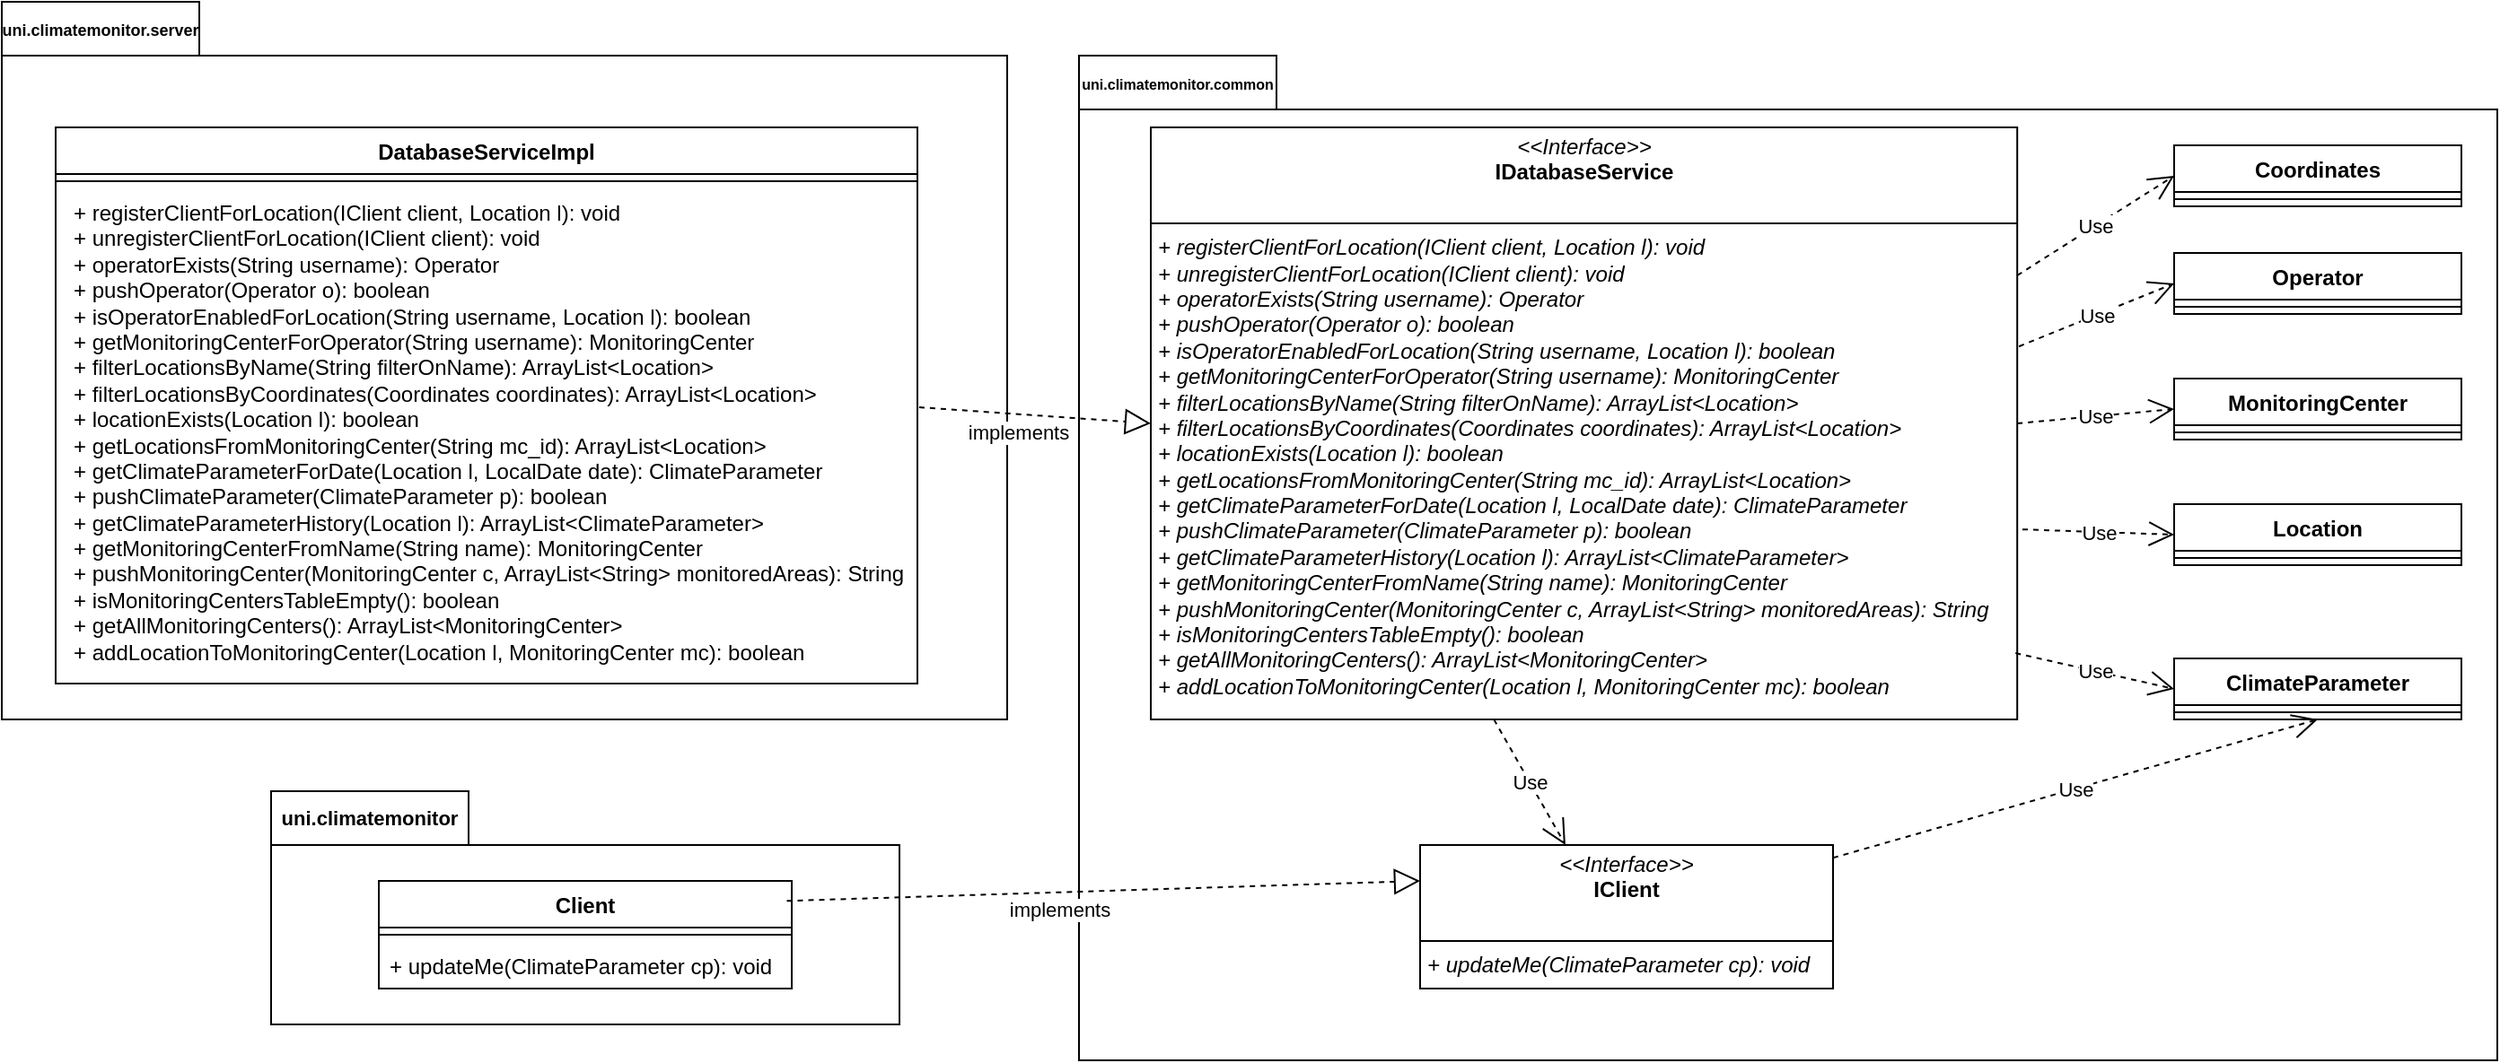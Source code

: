 <mxfile version="24.7.5">
  <diagram name="Pagina-1" id="iudTJHdZUR0WALGNm4tG">
    <mxGraphModel dx="2226" dy="878" grid="1" gridSize="10" guides="1" tooltips="1" connect="1" arrows="1" fold="1" page="1" pageScale="1" pageWidth="850" pageHeight="1100" math="0" shadow="0">
      <root>
        <mxCell id="0" />
        <mxCell id="1" parent="0" />
        <mxCell id="zIWtXSJmv5g0xzUhmJKU-38" value="&lt;font style=&quot;font-size: 11px;&quot;&gt;uni.climatemonitor&lt;/font&gt;" style="shape=folder;fontStyle=1;tabWidth=110;tabHeight=30;tabPosition=left;html=1;boundedLbl=1;labelInHeader=1;container=1;collapsible=0;whiteSpace=wrap;" vertex="1" parent="1">
          <mxGeometry x="-430" y="450" width="350" height="130" as="geometry" />
        </mxCell>
        <mxCell id="zIWtXSJmv5g0xzUhmJKU-39" value="" style="html=1;strokeColor=none;resizeWidth=1;resizeHeight=1;fillColor=none;part=1;connectable=0;allowArrows=0;deletable=0;whiteSpace=wrap;" vertex="1" parent="zIWtXSJmv5g0xzUhmJKU-38">
          <mxGeometry width="350" height="91" relative="1" as="geometry">
            <mxPoint y="30" as="offset" />
          </mxGeometry>
        </mxCell>
        <mxCell id="zIWtXSJmv5g0xzUhmJKU-3" value="Client" style="swimlane;fontStyle=1;align=center;verticalAlign=top;childLayout=stackLayout;horizontal=1;startSize=26;horizontalStack=0;resizeParent=1;resizeParentMax=0;resizeLast=0;collapsible=1;marginBottom=0;whiteSpace=wrap;html=1;" vertex="1" parent="zIWtXSJmv5g0xzUhmJKU-38">
          <mxGeometry x="60.001" y="50" width="230" height="60" as="geometry" />
        </mxCell>
        <mxCell id="zIWtXSJmv5g0xzUhmJKU-5" value="" style="line;strokeWidth=1;fillColor=none;align=left;verticalAlign=middle;spacingTop=-1;spacingLeft=3;spacingRight=3;rotatable=0;labelPosition=right;points=[];portConstraint=eastwest;strokeColor=inherit;" vertex="1" parent="zIWtXSJmv5g0xzUhmJKU-3">
          <mxGeometry y="26" width="230" height="8" as="geometry" />
        </mxCell>
        <mxCell id="zIWtXSJmv5g0xzUhmJKU-6" value="+ updateMe(ClimateParameter cp): void" style="text;strokeColor=none;fillColor=none;align=left;verticalAlign=top;spacingLeft=4;spacingRight=4;overflow=hidden;rotatable=0;points=[[0,0.5],[1,0.5]];portConstraint=eastwest;whiteSpace=wrap;html=1;" vertex="1" parent="zIWtXSJmv5g0xzUhmJKU-3">
          <mxGeometry y="34" width="230" height="26" as="geometry" />
        </mxCell>
        <mxCell id="zIWtXSJmv5g0xzUhmJKU-35" value="&lt;font style=&quot;font-size: 8px;&quot;&gt;uni.climatemonitor.common&lt;/font&gt;" style="shape=folder;fontStyle=1;tabWidth=110;tabHeight=30;tabPosition=left;html=1;boundedLbl=1;labelInHeader=1;container=1;collapsible=0;whiteSpace=wrap;" vertex="1" parent="1">
          <mxGeometry x="20" y="40" width="790" height="560" as="geometry" />
        </mxCell>
        <mxCell id="zIWtXSJmv5g0xzUhmJKU-36" value="" style="html=1;strokeColor=none;resizeWidth=1;resizeHeight=1;fillColor=none;part=1;connectable=0;allowArrows=0;deletable=0;whiteSpace=wrap;" vertex="1" parent="zIWtXSJmv5g0xzUhmJKU-35">
          <mxGeometry width="790.0" height="392" relative="1" as="geometry">
            <mxPoint y="30" as="offset" />
          </mxGeometry>
        </mxCell>
        <mxCell id="zIWtXSJmv5g0xzUhmJKU-33" value="&lt;font style=&quot;font-size: 9px;&quot;&gt;uni.climatemonitor.server&lt;/font&gt;" style="shape=folder;fontStyle=1;tabWidth=110;tabHeight=30;tabPosition=left;html=1;boundedLbl=1;labelInHeader=1;container=1;collapsible=0;whiteSpace=wrap;" vertex="1" parent="1">
          <mxGeometry x="-580" y="10" width="560" height="400" as="geometry" />
        </mxCell>
        <mxCell id="zIWtXSJmv5g0xzUhmJKU-34" value="" style="html=1;strokeColor=none;resizeWidth=1;resizeHeight=1;fillColor=none;part=1;connectable=0;allowArrows=0;deletable=0;whiteSpace=wrap;" vertex="1" parent="zIWtXSJmv5g0xzUhmJKU-33">
          <mxGeometry width="560" height="280" relative="1" as="geometry">
            <mxPoint y="30" as="offset" />
          </mxGeometry>
        </mxCell>
        <mxCell id="zIWtXSJmv5g0xzUhmJKU-1" value="&lt;p style=&quot;margin:0px;margin-top:4px;text-align:center;&quot;&gt;&lt;font style=&quot;font-size: 12px;&quot; face=&quot;Helvetica&quot;&gt;&lt;i&gt;&amp;lt;&amp;lt;Interface&amp;gt;&amp;gt;&lt;/i&gt;&lt;br&gt;&lt;b&gt;IDatabaseService&lt;/b&gt;&lt;/font&gt;&lt;/p&gt;&lt;font style=&quot;font-size: 12px;&quot;&gt;&lt;br&gt;&lt;/font&gt;&lt;hr size=&quot;1&quot; style=&quot;border-style:solid;&quot;&gt;&lt;p style=&quot;margin:0px;margin-left:4px;&quot;&gt;&lt;font style=&quot;font-size: 12px;&quot;&gt;&lt;i&gt;+&amp;nbsp;&lt;span style=&quot;white-space: pre;&quot;&gt;registerClientForLocation&lt;/span&gt;&lt;span style=&quot;white-space: pre;&quot;&gt;(&lt;/span&gt;&lt;span style=&quot;white-space: pre;&quot;&gt;IClient&lt;/span&gt;&lt;span style=&quot;white-space: pre;&quot;&gt; &lt;/span&gt;&lt;span style=&quot;white-space: pre;&quot;&gt;client&lt;/span&gt;&lt;span style=&quot;white-space: pre;&quot;&gt;, &lt;/span&gt;&lt;span style=&quot;white-space: pre;&quot;&gt;Location&lt;/span&gt;&lt;span style=&quot;white-space: pre;&quot;&gt; &lt;/span&gt;&lt;span style=&quot;white-space: pre;&quot;&gt;l&lt;/span&gt;&lt;span style=&quot;white-space: pre;&quot;&gt;): &lt;/span&gt;&lt;span style=&quot;white-space: pre;&quot;&gt;void&lt;/span&gt;&lt;span style=&quot;white-space: pre;&quot;&gt; &lt;/span&gt;&lt;/i&gt;&lt;/font&gt;&lt;/p&gt;&lt;p style=&quot;margin:0px;margin-left:4px;&quot;&gt;&lt;font style=&quot;font-size: 12px;&quot;&gt;&lt;i&gt;+ unregisterClientForLocation(IClient client): void&lt;br&gt;+ operatorExists(String username): Operator&lt;br&gt;+ pushOperator(Operator o): boolean&lt;br&gt;+ isOperatorEnabledForLocation(String username, Location l): boolean&lt;br&gt;+ getMonitoringCenterForOperator(String username): MonitoringCenter&lt;br&gt;+ filterLocationsByName(String filterOnName): ArrayList&amp;lt;Location&amp;gt;&lt;br&gt;+ filterLocationsByCoordinates(Coordinates coordinates): ArrayList&amp;lt;Location&amp;gt;&lt;br&gt;+ locationExists(Location l): boolean&lt;br&gt;+ getLocationsFromMonitoringCenter(String mc_id): ArrayList&amp;lt;Location&amp;gt;&lt;br&gt;+ getClimateParameterForDate(Location l, LocalDate date): ClimateParameter&lt;br&gt;+ pushClimateParameter(ClimateParameter p): boolean&lt;br&gt;+ getClimateParameterHistory(Location l): ArrayList&amp;lt;ClimateParameter&amp;gt;&lt;br&gt;+ getMonitoringCenterFromName(String name): MonitoringCenter&lt;br&gt;+ pushMonitoringCenter(MonitoringCenter c, ArrayList&amp;lt;String&amp;gt; monitoredAreas): String&lt;br&gt;+ isMonitoringCentersTableEmpty(): boolean&lt;br&gt;+ getAllMonitoringCenters(): ArrayList&amp;lt;MonitoringCenter&amp;gt;&lt;br&gt;+ addLocationToMonitoringCenter(Location l, MonitoringCenter mc): boolean&lt;/i&gt;&lt;/font&gt;&lt;br&gt;&lt;/p&gt;" style="verticalAlign=top;align=left;overflow=fill;html=1;whiteSpace=wrap;" vertex="1" parent="1">
          <mxGeometry x="60" y="80" width="482.6" height="330" as="geometry" />
        </mxCell>
        <mxCell id="zIWtXSJmv5g0xzUhmJKU-2" value="&lt;p style=&quot;margin:0px;margin-top:4px;text-align:center;&quot;&gt;&lt;font style=&quot;font-size: 12px;&quot; face=&quot;Helvetica&quot;&gt;&lt;i&gt;&amp;lt;&amp;lt;Interface&amp;gt;&amp;gt;&lt;/i&gt;&lt;br&gt;&lt;b&gt;IClient&lt;/b&gt;&lt;/font&gt;&lt;/p&gt;&lt;font style=&quot;font-size: 12px;&quot;&gt;&lt;br&gt;&lt;/font&gt;&lt;hr size=&quot;1&quot; style=&quot;border-style:solid;&quot;&gt;&lt;p style=&quot;margin:0px;margin-left:4px;&quot;&gt;&lt;font style=&quot;font-size: 12px;&quot;&gt;&lt;i&gt;+&amp;nbsp;updateMe(ClimateParameter cp): void&lt;/i&gt;&lt;/font&gt;&lt;/p&gt;" style="verticalAlign=top;align=left;overflow=fill;html=1;whiteSpace=wrap;" vertex="1" parent="1">
          <mxGeometry x="210" y="480" width="230" height="80" as="geometry" />
        </mxCell>
        <mxCell id="zIWtXSJmv5g0xzUhmJKU-7" value="" style="endArrow=block;dashed=1;endFill=0;endSize=12;html=1;rounded=0;exitX=0.988;exitY=0.186;exitDx=0;exitDy=0;exitPerimeter=0;entryX=0;entryY=0.25;entryDx=0;entryDy=0;" edge="1" parent="1" source="zIWtXSJmv5g0xzUhmJKU-3" target="zIWtXSJmv5g0xzUhmJKU-2">
          <mxGeometry width="160" relative="1" as="geometry">
            <mxPoint x="230" y="670" as="sourcePoint" />
            <mxPoint x="390" y="670" as="targetPoint" />
          </mxGeometry>
        </mxCell>
        <mxCell id="zIWtXSJmv5g0xzUhmJKU-8" value="implements" style="edgeLabel;html=1;align=center;verticalAlign=top;resizable=0;points=[];" vertex="1" connectable="0" parent="zIWtXSJmv5g0xzUhmJKU-7">
          <mxGeometry x="-0.144" y="-4" relative="1" as="geometry">
            <mxPoint y="-7" as="offset" />
          </mxGeometry>
        </mxCell>
        <mxCell id="zIWtXSJmv5g0xzUhmJKU-9" value="Operator" style="swimlane;fontStyle=1;align=center;verticalAlign=top;childLayout=stackLayout;horizontal=1;startSize=26;horizontalStack=0;resizeParent=1;resizeParentMax=0;resizeLast=0;collapsible=1;marginBottom=0;whiteSpace=wrap;html=1;" vertex="1" parent="1">
          <mxGeometry x="630" y="150" width="160" height="34" as="geometry" />
        </mxCell>
        <mxCell id="zIWtXSJmv5g0xzUhmJKU-10" value="" style="line;strokeWidth=1;fillColor=none;align=left;verticalAlign=middle;spacingTop=-1;spacingLeft=3;spacingRight=3;rotatable=0;labelPosition=right;points=[];portConstraint=eastwest;strokeColor=inherit;" vertex="1" parent="zIWtXSJmv5g0xzUhmJKU-9">
          <mxGeometry y="26" width="160" height="8" as="geometry" />
        </mxCell>
        <mxCell id="zIWtXSJmv5g0xzUhmJKU-12" value="ClimateParameter" style="swimlane;fontStyle=1;align=center;verticalAlign=top;childLayout=stackLayout;horizontal=1;startSize=26;horizontalStack=0;resizeParent=1;resizeParentMax=0;resizeLast=0;collapsible=1;marginBottom=0;whiteSpace=wrap;html=1;" vertex="1" parent="1">
          <mxGeometry x="630" y="376" width="160" height="34" as="geometry" />
        </mxCell>
        <mxCell id="zIWtXSJmv5g0xzUhmJKU-13" value="" style="line;strokeWidth=1;fillColor=none;align=left;verticalAlign=middle;spacingTop=-1;spacingLeft=3;spacingRight=3;rotatable=0;labelPosition=right;points=[];portConstraint=eastwest;strokeColor=inherit;" vertex="1" parent="zIWtXSJmv5g0xzUhmJKU-12">
          <mxGeometry y="26" width="160" height="8" as="geometry" />
        </mxCell>
        <mxCell id="zIWtXSJmv5g0xzUhmJKU-14" value="MonitoringCenter" style="swimlane;fontStyle=1;align=center;verticalAlign=top;childLayout=stackLayout;horizontal=1;startSize=26;horizontalStack=0;resizeParent=1;resizeParentMax=0;resizeLast=0;collapsible=1;marginBottom=0;whiteSpace=wrap;html=1;" vertex="1" parent="1">
          <mxGeometry x="630" y="220" width="160" height="34" as="geometry" />
        </mxCell>
        <mxCell id="zIWtXSJmv5g0xzUhmJKU-15" value="" style="line;strokeWidth=1;fillColor=none;align=left;verticalAlign=middle;spacingTop=-1;spacingLeft=3;spacingRight=3;rotatable=0;labelPosition=right;points=[];portConstraint=eastwest;strokeColor=inherit;" vertex="1" parent="zIWtXSJmv5g0xzUhmJKU-14">
          <mxGeometry y="26" width="160" height="8" as="geometry" />
        </mxCell>
        <mxCell id="zIWtXSJmv5g0xzUhmJKU-16" value="Location" style="swimlane;fontStyle=1;align=center;verticalAlign=top;childLayout=stackLayout;horizontal=1;startSize=26;horizontalStack=0;resizeParent=1;resizeParentMax=0;resizeLast=0;collapsible=1;marginBottom=0;whiteSpace=wrap;html=1;" vertex="1" parent="1">
          <mxGeometry x="630" y="290" width="160" height="34" as="geometry" />
        </mxCell>
        <mxCell id="zIWtXSJmv5g0xzUhmJKU-17" value="" style="line;strokeWidth=1;fillColor=none;align=left;verticalAlign=middle;spacingTop=-1;spacingLeft=3;spacingRight=3;rotatable=0;labelPosition=right;points=[];portConstraint=eastwest;strokeColor=inherit;" vertex="1" parent="zIWtXSJmv5g0xzUhmJKU-16">
          <mxGeometry y="26" width="160" height="8" as="geometry" />
        </mxCell>
        <mxCell id="zIWtXSJmv5g0xzUhmJKU-18" value="Coordinates" style="swimlane;fontStyle=1;align=center;verticalAlign=top;childLayout=stackLayout;horizontal=1;startSize=26;horizontalStack=0;resizeParent=1;resizeParentMax=0;resizeLast=0;collapsible=1;marginBottom=0;whiteSpace=wrap;html=1;" vertex="1" parent="1">
          <mxGeometry x="630" y="90" width="160" height="34" as="geometry" />
        </mxCell>
        <mxCell id="zIWtXSJmv5g0xzUhmJKU-19" value="" style="line;strokeWidth=1;fillColor=none;align=left;verticalAlign=middle;spacingTop=-1;spacingLeft=3;spacingRight=3;rotatable=0;labelPosition=right;points=[];portConstraint=eastwest;strokeColor=inherit;" vertex="1" parent="zIWtXSJmv5g0xzUhmJKU-18">
          <mxGeometry y="26" width="160" height="8" as="geometry" />
        </mxCell>
        <mxCell id="zIWtXSJmv5g0xzUhmJKU-20" value="Use" style="endArrow=open;endSize=12;dashed=1;html=1;rounded=0;exitX=1;exitY=0.25;exitDx=0;exitDy=0;entryX=0;entryY=0.5;entryDx=0;entryDy=0;" edge="1" parent="1" source="zIWtXSJmv5g0xzUhmJKU-1" target="zIWtXSJmv5g0xzUhmJKU-18">
          <mxGeometry width="160" relative="1" as="geometry">
            <mxPoint x="550" y="30" as="sourcePoint" />
            <mxPoint x="710" y="30" as="targetPoint" />
          </mxGeometry>
        </mxCell>
        <mxCell id="zIWtXSJmv5g0xzUhmJKU-21" value="Use" style="endArrow=open;endSize=12;dashed=1;html=1;rounded=0;exitX=1.002;exitY=0.37;exitDx=0;exitDy=0;exitPerimeter=0;entryX=0;entryY=0.5;entryDx=0;entryDy=0;" edge="1" parent="1" source="zIWtXSJmv5g0xzUhmJKU-1" target="zIWtXSJmv5g0xzUhmJKU-9">
          <mxGeometry width="160" relative="1" as="geometry">
            <mxPoint x="560" y="480" as="sourcePoint" />
            <mxPoint x="720" y="480" as="targetPoint" />
          </mxGeometry>
        </mxCell>
        <mxCell id="zIWtXSJmv5g0xzUhmJKU-23" value="Use" style="endArrow=open;endSize=12;dashed=1;html=1;rounded=0;exitX=1;exitY=0.5;exitDx=0;exitDy=0;entryX=0;entryY=0.5;entryDx=0;entryDy=0;" edge="1" parent="1" source="zIWtXSJmv5g0xzUhmJKU-1" target="zIWtXSJmv5g0xzUhmJKU-14">
          <mxGeometry width="160" relative="1" as="geometry">
            <mxPoint x="580" y="380" as="sourcePoint" />
            <mxPoint x="740" y="380" as="targetPoint" />
          </mxGeometry>
        </mxCell>
        <mxCell id="zIWtXSJmv5g0xzUhmJKU-24" value="Use" style="endArrow=open;endSize=12;dashed=1;html=1;rounded=0;exitX=1.006;exitY=0.679;exitDx=0;exitDy=0;exitPerimeter=0;entryX=0;entryY=0.5;entryDx=0;entryDy=0;" edge="1" parent="1" source="zIWtXSJmv5g0xzUhmJKU-1" target="zIWtXSJmv5g0xzUhmJKU-16">
          <mxGeometry width="160" relative="1" as="geometry">
            <mxPoint x="580" y="370" as="sourcePoint" />
            <mxPoint x="740" y="370" as="targetPoint" />
          </mxGeometry>
        </mxCell>
        <mxCell id="zIWtXSJmv5g0xzUhmJKU-25" value="Use" style="endArrow=open;endSize=12;dashed=1;html=1;rounded=0;exitX=0.998;exitY=0.888;exitDx=0;exitDy=0;exitPerimeter=0;entryX=0;entryY=0.5;entryDx=0;entryDy=0;" edge="1" parent="1" source="zIWtXSJmv5g0xzUhmJKU-1" target="zIWtXSJmv5g0xzUhmJKU-12">
          <mxGeometry width="160" relative="1" as="geometry">
            <mxPoint x="530" y="460" as="sourcePoint" />
            <mxPoint x="690" y="460" as="targetPoint" />
          </mxGeometry>
        </mxCell>
        <mxCell id="zIWtXSJmv5g0xzUhmJKU-26" value="Use" style="endArrow=open;endSize=12;dashed=1;html=1;rounded=0;entryX=0.5;entryY=1;entryDx=0;entryDy=0;" edge="1" parent="1" source="zIWtXSJmv5g0xzUhmJKU-2" target="zIWtXSJmv5g0xzUhmJKU-12">
          <mxGeometry width="160" relative="1" as="geometry">
            <mxPoint x="670" y="500" as="sourcePoint" />
            <mxPoint x="830" y="500" as="targetPoint" />
          </mxGeometry>
        </mxCell>
        <mxCell id="zIWtXSJmv5g0xzUhmJKU-27" value="Use" style="endArrow=open;endSize=12;dashed=1;html=1;rounded=0;exitX=0.396;exitY=1;exitDx=0;exitDy=0;exitPerimeter=0;entryX=0.352;entryY=0;entryDx=0;entryDy=0;entryPerimeter=0;" edge="1" parent="1" source="zIWtXSJmv5g0xzUhmJKU-1" target="zIWtXSJmv5g0xzUhmJKU-2">
          <mxGeometry width="160" relative="1" as="geometry">
            <mxPoint x="430" y="490" as="sourcePoint" />
            <mxPoint x="590" y="490" as="targetPoint" />
          </mxGeometry>
        </mxCell>
        <mxCell id="zIWtXSJmv5g0xzUhmJKU-28" value="DatabaseServiceImpl" style="swimlane;fontStyle=1;align=center;verticalAlign=top;childLayout=stackLayout;horizontal=1;startSize=26;horizontalStack=0;resizeParent=1;resizeParentMax=0;resizeLast=0;collapsible=1;marginBottom=0;whiteSpace=wrap;html=1;" vertex="1" parent="1">
          <mxGeometry x="-550" y="80" width="480" height="310" as="geometry" />
        </mxCell>
        <mxCell id="zIWtXSJmv5g0xzUhmJKU-29" value="" style="line;strokeWidth=1;fillColor=none;align=left;verticalAlign=middle;spacingTop=-1;spacingLeft=3;spacingRight=3;rotatable=0;labelPosition=right;points=[];portConstraint=eastwest;strokeColor=inherit;" vertex="1" parent="zIWtXSJmv5g0xzUhmJKU-28">
          <mxGeometry y="26" width="480" height="8" as="geometry" />
        </mxCell>
        <mxCell id="zIWtXSJmv5g0xzUhmJKU-30" value="&lt;p style=&quot;margin: 0px 0px 0px 4px;&quot;&gt;+&amp;nbsp;&lt;span style=&quot;white-space: pre;&quot;&gt;registerClientForLocation&lt;/span&gt;&lt;span style=&quot;white-space: pre;&quot;&gt;(&lt;/span&gt;&lt;span style=&quot;white-space: pre;&quot;&gt;IClient&lt;/span&gt;&lt;span style=&quot;white-space: pre;&quot;&gt; &lt;/span&gt;&lt;span style=&quot;white-space: pre;&quot;&gt;client&lt;/span&gt;&lt;span style=&quot;white-space: pre;&quot;&gt;, &lt;/span&gt;&lt;span style=&quot;white-space: pre;&quot;&gt;Location&lt;/span&gt;&lt;span style=&quot;white-space: pre;&quot;&gt; &lt;/span&gt;&lt;span style=&quot;white-space: pre;&quot;&gt;l&lt;/span&gt;&lt;span style=&quot;white-space: pre;&quot;&gt;): &lt;/span&gt;&lt;span style=&quot;white-space: pre;&quot;&gt;void&lt;/span&gt;&lt;span style=&quot;white-space: pre;&quot;&gt; &lt;/span&gt;&lt;/p&gt;&lt;p style=&quot;margin: 0px 0px 0px 4px;&quot;&gt;+ unregisterClientForLocation(IClient client): void&lt;br&gt;+ operatorExists(String username): Operator&lt;br&gt;+ pushOperator(Operator o): boolean&lt;br&gt;+ isOperatorEnabledForLocation(String username, Location l): boolean&lt;br&gt;+ getMonitoringCenterForOperator(String username): MonitoringCenter&lt;br&gt;+ filterLocationsByName(String filterOnName): ArrayList&amp;lt;Location&amp;gt;&lt;br&gt;+ filterLocationsByCoordinates(Coordinates coordinates): ArrayList&amp;lt;Location&amp;gt;&lt;br&gt;+ locationExists(Location l): boolean&lt;br&gt;+ getLocationsFromMonitoringCenter(String mc_id): ArrayList&amp;lt;Location&amp;gt;&lt;br&gt;+ getClimateParameterForDate(Location l, LocalDate date): ClimateParameter&lt;br&gt;+ pushClimateParameter(ClimateParameter p): boolean&lt;br&gt;+ getClimateParameterHistory(Location l): ArrayList&amp;lt;ClimateParameter&amp;gt;&lt;br&gt;+ getMonitoringCenterFromName(String name): MonitoringCenter&lt;br&gt;+ pushMonitoringCenter(MonitoringCenter c, ArrayList&amp;lt;String&amp;gt; monitoredAreas): String&lt;br&gt;+ isMonitoringCentersTableEmpty(): boolean&lt;br&gt;+ getAllMonitoringCenters(): ArrayList&amp;lt;MonitoringCenter&amp;gt;&lt;br&gt;+ addLocationToMonitoringCenter(Location l, MonitoringCenter mc): boolean&lt;/p&gt;" style="text;strokeColor=none;fillColor=none;align=left;verticalAlign=top;spacingLeft=4;spacingRight=4;overflow=hidden;rotatable=0;points=[[0,0.5],[1,0.5]];portConstraint=eastwest;whiteSpace=wrap;html=1;" vertex="1" parent="zIWtXSJmv5g0xzUhmJKU-28">
          <mxGeometry y="34" width="480" height="276" as="geometry" />
        </mxCell>
        <mxCell id="zIWtXSJmv5g0xzUhmJKU-31" value="" style="endArrow=block;dashed=1;endFill=0;endSize=12;html=1;rounded=0;exitX=1.002;exitY=0.442;exitDx=0;exitDy=0;exitPerimeter=0;entryX=0;entryY=0.5;entryDx=0;entryDy=0;" edge="1" parent="1" source="zIWtXSJmv5g0xzUhmJKU-30" target="zIWtXSJmv5g0xzUhmJKU-1">
          <mxGeometry width="160" relative="1" as="geometry">
            <mxPoint x="-43" y="511" as="sourcePoint" />
            <mxPoint x="220" y="510" as="targetPoint" />
          </mxGeometry>
        </mxCell>
        <mxCell id="zIWtXSJmv5g0xzUhmJKU-32" value="implements" style="edgeLabel;html=1;align=center;verticalAlign=top;resizable=0;points=[];" vertex="1" connectable="0" parent="zIWtXSJmv5g0xzUhmJKU-31">
          <mxGeometry x="-0.144" y="-4" relative="1" as="geometry">
            <mxPoint y="-7" as="offset" />
          </mxGeometry>
        </mxCell>
      </root>
    </mxGraphModel>
  </diagram>
</mxfile>
